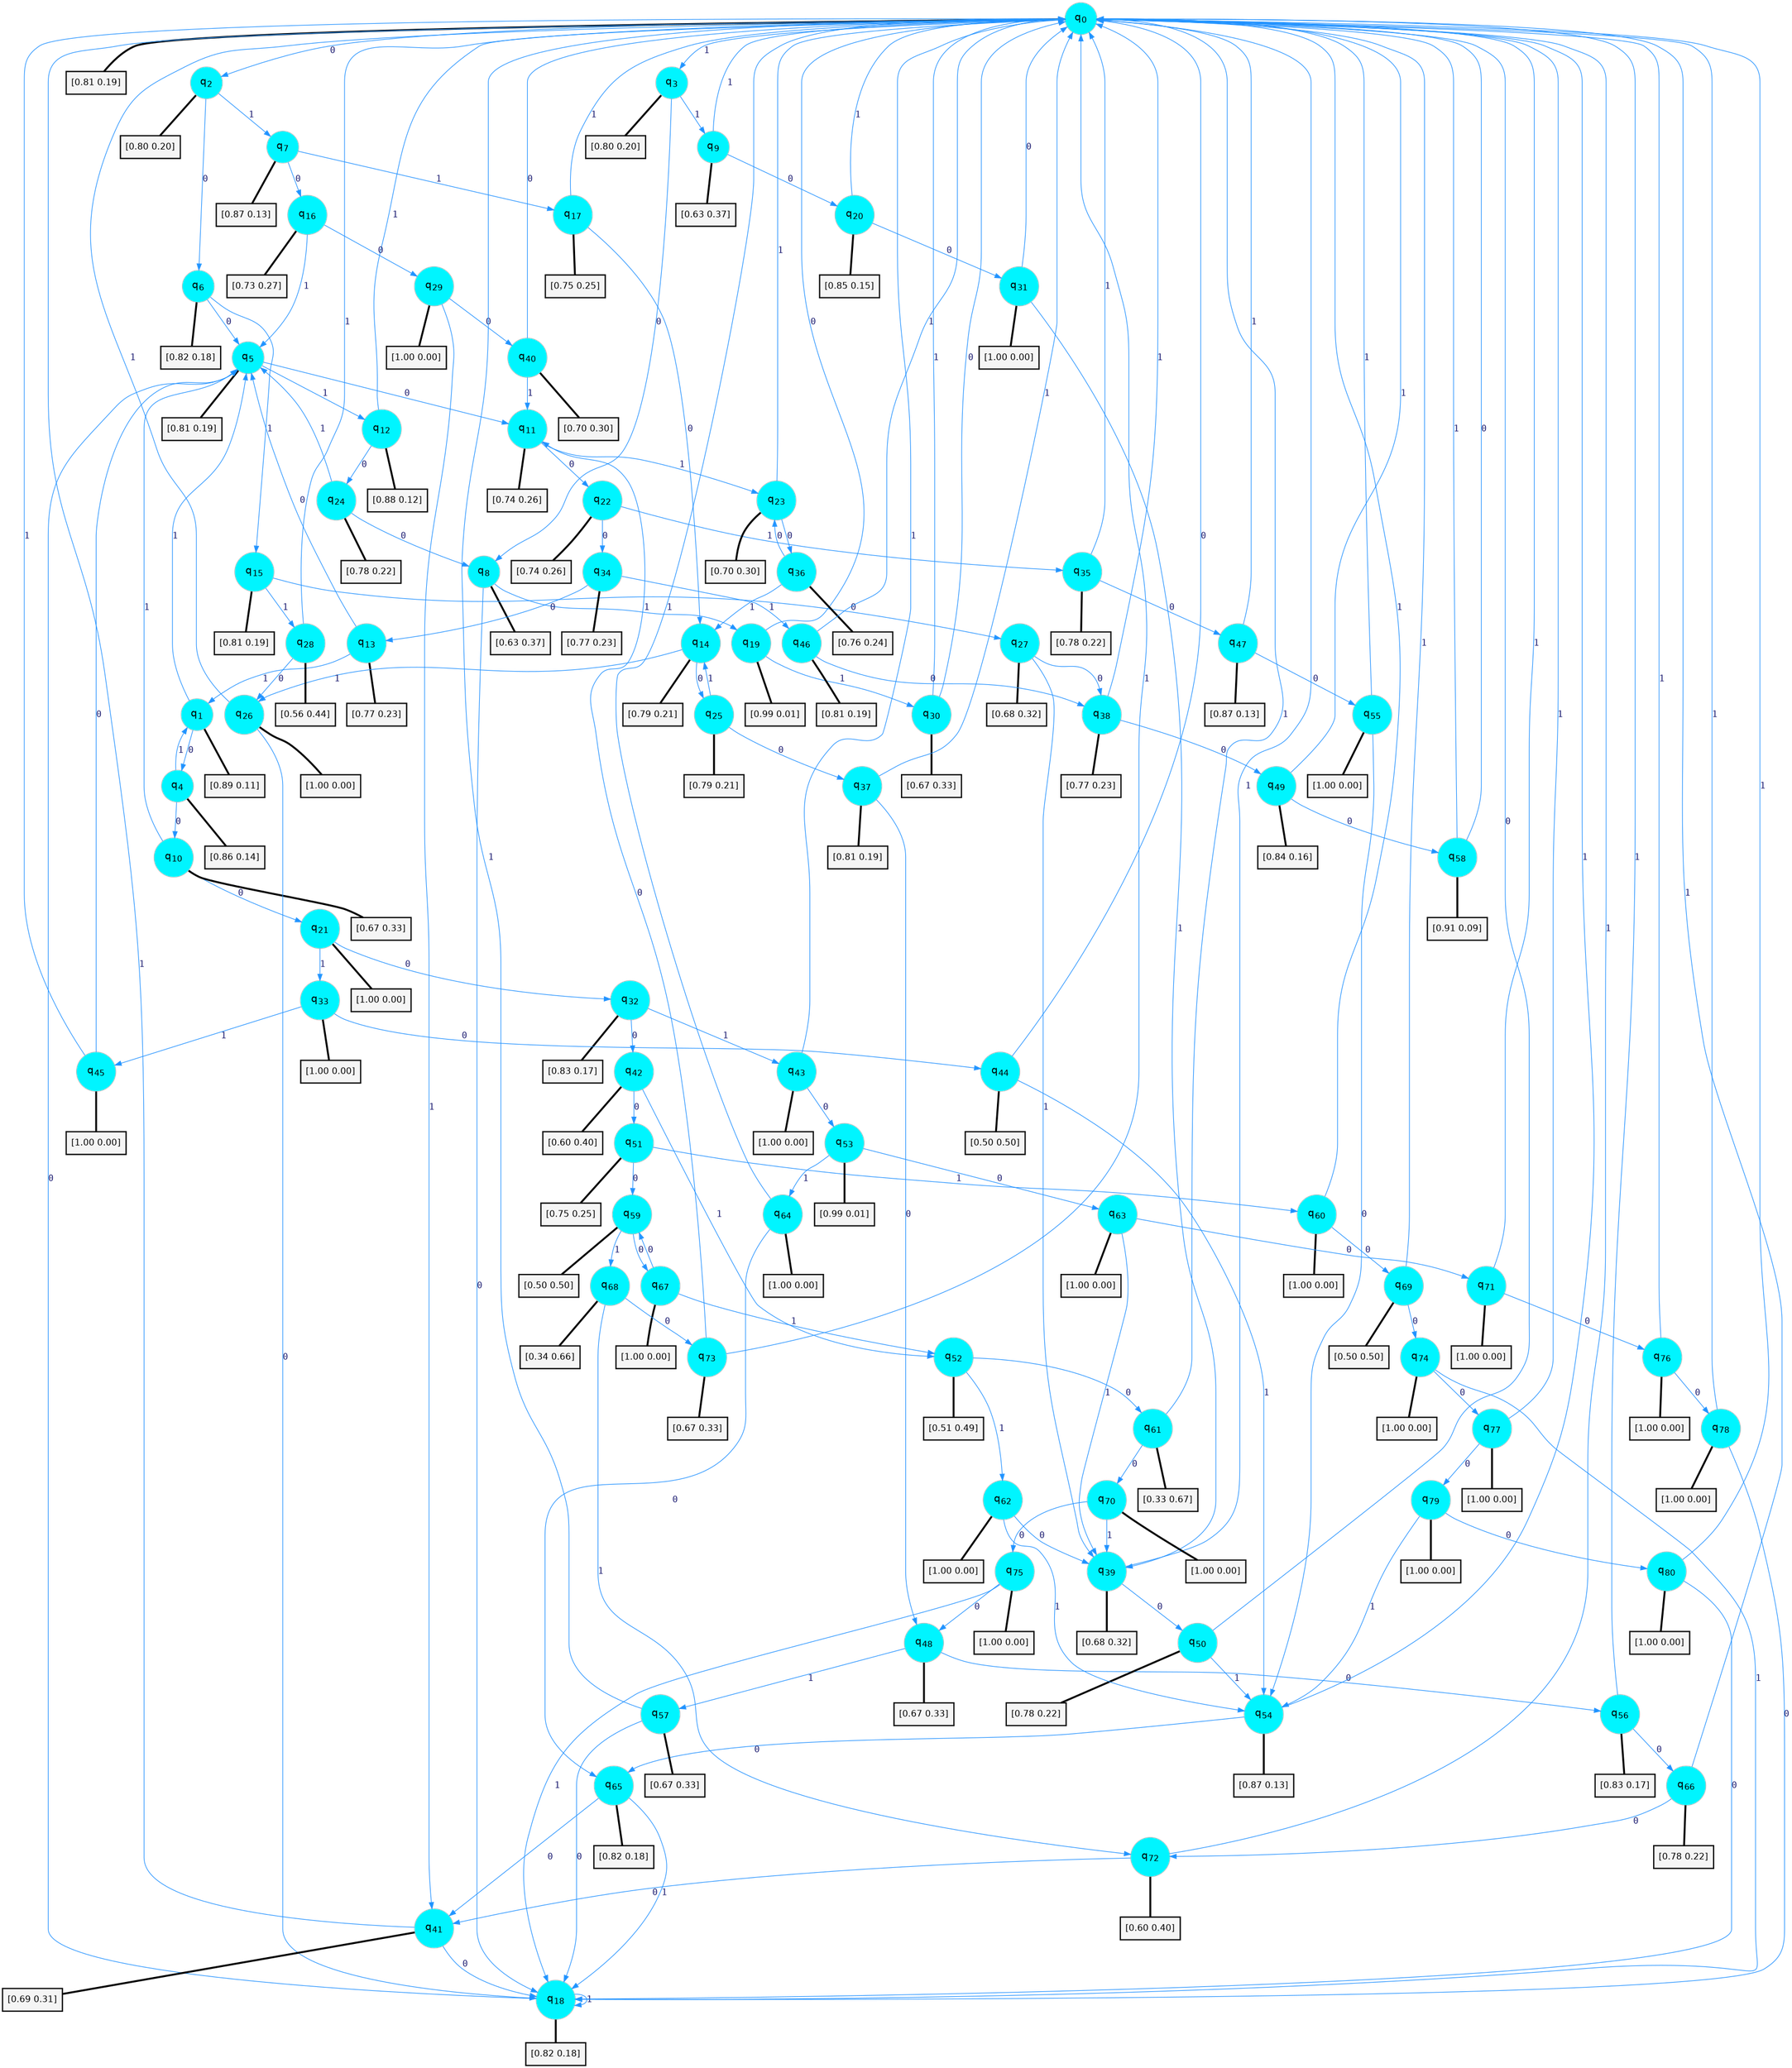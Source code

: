 digraph G {
graph [
bgcolor=transparent, dpi=300, rankdir=TD, size="40,25"];
node [
color=gray, fillcolor=turquoise1, fontcolor=black, fontname=Helvetica, fontsize=16, fontweight=bold, shape=circle, style=filled];
edge [
arrowsize=1, color=dodgerblue1, fontcolor=midnightblue, fontname=courier, fontweight=bold, penwidth=1, style=solid, weight=20];
0[label=<q<SUB>0</SUB>>];
1[label=<q<SUB>1</SUB>>];
2[label=<q<SUB>2</SUB>>];
3[label=<q<SUB>3</SUB>>];
4[label=<q<SUB>4</SUB>>];
5[label=<q<SUB>5</SUB>>];
6[label=<q<SUB>6</SUB>>];
7[label=<q<SUB>7</SUB>>];
8[label=<q<SUB>8</SUB>>];
9[label=<q<SUB>9</SUB>>];
10[label=<q<SUB>10</SUB>>];
11[label=<q<SUB>11</SUB>>];
12[label=<q<SUB>12</SUB>>];
13[label=<q<SUB>13</SUB>>];
14[label=<q<SUB>14</SUB>>];
15[label=<q<SUB>15</SUB>>];
16[label=<q<SUB>16</SUB>>];
17[label=<q<SUB>17</SUB>>];
18[label=<q<SUB>18</SUB>>];
19[label=<q<SUB>19</SUB>>];
20[label=<q<SUB>20</SUB>>];
21[label=<q<SUB>21</SUB>>];
22[label=<q<SUB>22</SUB>>];
23[label=<q<SUB>23</SUB>>];
24[label=<q<SUB>24</SUB>>];
25[label=<q<SUB>25</SUB>>];
26[label=<q<SUB>26</SUB>>];
27[label=<q<SUB>27</SUB>>];
28[label=<q<SUB>28</SUB>>];
29[label=<q<SUB>29</SUB>>];
30[label=<q<SUB>30</SUB>>];
31[label=<q<SUB>31</SUB>>];
32[label=<q<SUB>32</SUB>>];
33[label=<q<SUB>33</SUB>>];
34[label=<q<SUB>34</SUB>>];
35[label=<q<SUB>35</SUB>>];
36[label=<q<SUB>36</SUB>>];
37[label=<q<SUB>37</SUB>>];
38[label=<q<SUB>38</SUB>>];
39[label=<q<SUB>39</SUB>>];
40[label=<q<SUB>40</SUB>>];
41[label=<q<SUB>41</SUB>>];
42[label=<q<SUB>42</SUB>>];
43[label=<q<SUB>43</SUB>>];
44[label=<q<SUB>44</SUB>>];
45[label=<q<SUB>45</SUB>>];
46[label=<q<SUB>46</SUB>>];
47[label=<q<SUB>47</SUB>>];
48[label=<q<SUB>48</SUB>>];
49[label=<q<SUB>49</SUB>>];
50[label=<q<SUB>50</SUB>>];
51[label=<q<SUB>51</SUB>>];
52[label=<q<SUB>52</SUB>>];
53[label=<q<SUB>53</SUB>>];
54[label=<q<SUB>54</SUB>>];
55[label=<q<SUB>55</SUB>>];
56[label=<q<SUB>56</SUB>>];
57[label=<q<SUB>57</SUB>>];
58[label=<q<SUB>58</SUB>>];
59[label=<q<SUB>59</SUB>>];
60[label=<q<SUB>60</SUB>>];
61[label=<q<SUB>61</SUB>>];
62[label=<q<SUB>62</SUB>>];
63[label=<q<SUB>63</SUB>>];
64[label=<q<SUB>64</SUB>>];
65[label=<q<SUB>65</SUB>>];
66[label=<q<SUB>66</SUB>>];
67[label=<q<SUB>67</SUB>>];
68[label=<q<SUB>68</SUB>>];
69[label=<q<SUB>69</SUB>>];
70[label=<q<SUB>70</SUB>>];
71[label=<q<SUB>71</SUB>>];
72[label=<q<SUB>72</SUB>>];
73[label=<q<SUB>73</SUB>>];
74[label=<q<SUB>74</SUB>>];
75[label=<q<SUB>75</SUB>>];
76[label=<q<SUB>76</SUB>>];
77[label=<q<SUB>77</SUB>>];
78[label=<q<SUB>78</SUB>>];
79[label=<q<SUB>79</SUB>>];
80[label=<q<SUB>80</SUB>>];
81[label="[0.81 0.19]", shape=box,fontcolor=black, fontname=Helvetica, fontsize=14, penwidth=2, fillcolor=whitesmoke,color=black];
82[label="[0.89 0.11]", shape=box,fontcolor=black, fontname=Helvetica, fontsize=14, penwidth=2, fillcolor=whitesmoke,color=black];
83[label="[0.80 0.20]", shape=box,fontcolor=black, fontname=Helvetica, fontsize=14, penwidth=2, fillcolor=whitesmoke,color=black];
84[label="[0.80 0.20]", shape=box,fontcolor=black, fontname=Helvetica, fontsize=14, penwidth=2, fillcolor=whitesmoke,color=black];
85[label="[0.86 0.14]", shape=box,fontcolor=black, fontname=Helvetica, fontsize=14, penwidth=2, fillcolor=whitesmoke,color=black];
86[label="[0.81 0.19]", shape=box,fontcolor=black, fontname=Helvetica, fontsize=14, penwidth=2, fillcolor=whitesmoke,color=black];
87[label="[0.82 0.18]", shape=box,fontcolor=black, fontname=Helvetica, fontsize=14, penwidth=2, fillcolor=whitesmoke,color=black];
88[label="[0.87 0.13]", shape=box,fontcolor=black, fontname=Helvetica, fontsize=14, penwidth=2, fillcolor=whitesmoke,color=black];
89[label="[0.63 0.37]", shape=box,fontcolor=black, fontname=Helvetica, fontsize=14, penwidth=2, fillcolor=whitesmoke,color=black];
90[label="[0.63 0.37]", shape=box,fontcolor=black, fontname=Helvetica, fontsize=14, penwidth=2, fillcolor=whitesmoke,color=black];
91[label="[0.67 0.33]", shape=box,fontcolor=black, fontname=Helvetica, fontsize=14, penwidth=2, fillcolor=whitesmoke,color=black];
92[label="[0.74 0.26]", shape=box,fontcolor=black, fontname=Helvetica, fontsize=14, penwidth=2, fillcolor=whitesmoke,color=black];
93[label="[0.88 0.12]", shape=box,fontcolor=black, fontname=Helvetica, fontsize=14, penwidth=2, fillcolor=whitesmoke,color=black];
94[label="[0.77 0.23]", shape=box,fontcolor=black, fontname=Helvetica, fontsize=14, penwidth=2, fillcolor=whitesmoke,color=black];
95[label="[0.79 0.21]", shape=box,fontcolor=black, fontname=Helvetica, fontsize=14, penwidth=2, fillcolor=whitesmoke,color=black];
96[label="[0.81 0.19]", shape=box,fontcolor=black, fontname=Helvetica, fontsize=14, penwidth=2, fillcolor=whitesmoke,color=black];
97[label="[0.73 0.27]", shape=box,fontcolor=black, fontname=Helvetica, fontsize=14, penwidth=2, fillcolor=whitesmoke,color=black];
98[label="[0.75 0.25]", shape=box,fontcolor=black, fontname=Helvetica, fontsize=14, penwidth=2, fillcolor=whitesmoke,color=black];
99[label="[0.82 0.18]", shape=box,fontcolor=black, fontname=Helvetica, fontsize=14, penwidth=2, fillcolor=whitesmoke,color=black];
100[label="[0.99 0.01]", shape=box,fontcolor=black, fontname=Helvetica, fontsize=14, penwidth=2, fillcolor=whitesmoke,color=black];
101[label="[0.85 0.15]", shape=box,fontcolor=black, fontname=Helvetica, fontsize=14, penwidth=2, fillcolor=whitesmoke,color=black];
102[label="[1.00 0.00]", shape=box,fontcolor=black, fontname=Helvetica, fontsize=14, penwidth=2, fillcolor=whitesmoke,color=black];
103[label="[0.74 0.26]", shape=box,fontcolor=black, fontname=Helvetica, fontsize=14, penwidth=2, fillcolor=whitesmoke,color=black];
104[label="[0.70 0.30]", shape=box,fontcolor=black, fontname=Helvetica, fontsize=14, penwidth=2, fillcolor=whitesmoke,color=black];
105[label="[0.78 0.22]", shape=box,fontcolor=black, fontname=Helvetica, fontsize=14, penwidth=2, fillcolor=whitesmoke,color=black];
106[label="[0.79 0.21]", shape=box,fontcolor=black, fontname=Helvetica, fontsize=14, penwidth=2, fillcolor=whitesmoke,color=black];
107[label="[1.00 0.00]", shape=box,fontcolor=black, fontname=Helvetica, fontsize=14, penwidth=2, fillcolor=whitesmoke,color=black];
108[label="[0.68 0.32]", shape=box,fontcolor=black, fontname=Helvetica, fontsize=14, penwidth=2, fillcolor=whitesmoke,color=black];
109[label="[0.56 0.44]", shape=box,fontcolor=black, fontname=Helvetica, fontsize=14, penwidth=2, fillcolor=whitesmoke,color=black];
110[label="[1.00 0.00]", shape=box,fontcolor=black, fontname=Helvetica, fontsize=14, penwidth=2, fillcolor=whitesmoke,color=black];
111[label="[0.67 0.33]", shape=box,fontcolor=black, fontname=Helvetica, fontsize=14, penwidth=2, fillcolor=whitesmoke,color=black];
112[label="[1.00 0.00]", shape=box,fontcolor=black, fontname=Helvetica, fontsize=14, penwidth=2, fillcolor=whitesmoke,color=black];
113[label="[0.83 0.17]", shape=box,fontcolor=black, fontname=Helvetica, fontsize=14, penwidth=2, fillcolor=whitesmoke,color=black];
114[label="[1.00 0.00]", shape=box,fontcolor=black, fontname=Helvetica, fontsize=14, penwidth=2, fillcolor=whitesmoke,color=black];
115[label="[0.77 0.23]", shape=box,fontcolor=black, fontname=Helvetica, fontsize=14, penwidth=2, fillcolor=whitesmoke,color=black];
116[label="[0.78 0.22]", shape=box,fontcolor=black, fontname=Helvetica, fontsize=14, penwidth=2, fillcolor=whitesmoke,color=black];
117[label="[0.76 0.24]", shape=box,fontcolor=black, fontname=Helvetica, fontsize=14, penwidth=2, fillcolor=whitesmoke,color=black];
118[label="[0.81 0.19]", shape=box,fontcolor=black, fontname=Helvetica, fontsize=14, penwidth=2, fillcolor=whitesmoke,color=black];
119[label="[0.77 0.23]", shape=box,fontcolor=black, fontname=Helvetica, fontsize=14, penwidth=2, fillcolor=whitesmoke,color=black];
120[label="[0.68 0.32]", shape=box,fontcolor=black, fontname=Helvetica, fontsize=14, penwidth=2, fillcolor=whitesmoke,color=black];
121[label="[0.70 0.30]", shape=box,fontcolor=black, fontname=Helvetica, fontsize=14, penwidth=2, fillcolor=whitesmoke,color=black];
122[label="[0.69 0.31]", shape=box,fontcolor=black, fontname=Helvetica, fontsize=14, penwidth=2, fillcolor=whitesmoke,color=black];
123[label="[0.60 0.40]", shape=box,fontcolor=black, fontname=Helvetica, fontsize=14, penwidth=2, fillcolor=whitesmoke,color=black];
124[label="[1.00 0.00]", shape=box,fontcolor=black, fontname=Helvetica, fontsize=14, penwidth=2, fillcolor=whitesmoke,color=black];
125[label="[0.50 0.50]", shape=box,fontcolor=black, fontname=Helvetica, fontsize=14, penwidth=2, fillcolor=whitesmoke,color=black];
126[label="[1.00 0.00]", shape=box,fontcolor=black, fontname=Helvetica, fontsize=14, penwidth=2, fillcolor=whitesmoke,color=black];
127[label="[0.81 0.19]", shape=box,fontcolor=black, fontname=Helvetica, fontsize=14, penwidth=2, fillcolor=whitesmoke,color=black];
128[label="[0.87 0.13]", shape=box,fontcolor=black, fontname=Helvetica, fontsize=14, penwidth=2, fillcolor=whitesmoke,color=black];
129[label="[0.67 0.33]", shape=box,fontcolor=black, fontname=Helvetica, fontsize=14, penwidth=2, fillcolor=whitesmoke,color=black];
130[label="[0.84 0.16]", shape=box,fontcolor=black, fontname=Helvetica, fontsize=14, penwidth=2, fillcolor=whitesmoke,color=black];
131[label="[0.78 0.22]", shape=box,fontcolor=black, fontname=Helvetica, fontsize=14, penwidth=2, fillcolor=whitesmoke,color=black];
132[label="[0.75 0.25]", shape=box,fontcolor=black, fontname=Helvetica, fontsize=14, penwidth=2, fillcolor=whitesmoke,color=black];
133[label="[0.51 0.49]", shape=box,fontcolor=black, fontname=Helvetica, fontsize=14, penwidth=2, fillcolor=whitesmoke,color=black];
134[label="[0.99 0.01]", shape=box,fontcolor=black, fontname=Helvetica, fontsize=14, penwidth=2, fillcolor=whitesmoke,color=black];
135[label="[0.87 0.13]", shape=box,fontcolor=black, fontname=Helvetica, fontsize=14, penwidth=2, fillcolor=whitesmoke,color=black];
136[label="[1.00 0.00]", shape=box,fontcolor=black, fontname=Helvetica, fontsize=14, penwidth=2, fillcolor=whitesmoke,color=black];
137[label="[0.83 0.17]", shape=box,fontcolor=black, fontname=Helvetica, fontsize=14, penwidth=2, fillcolor=whitesmoke,color=black];
138[label="[0.67 0.33]", shape=box,fontcolor=black, fontname=Helvetica, fontsize=14, penwidth=2, fillcolor=whitesmoke,color=black];
139[label="[0.91 0.09]", shape=box,fontcolor=black, fontname=Helvetica, fontsize=14, penwidth=2, fillcolor=whitesmoke,color=black];
140[label="[0.50 0.50]", shape=box,fontcolor=black, fontname=Helvetica, fontsize=14, penwidth=2, fillcolor=whitesmoke,color=black];
141[label="[1.00 0.00]", shape=box,fontcolor=black, fontname=Helvetica, fontsize=14, penwidth=2, fillcolor=whitesmoke,color=black];
142[label="[0.33 0.67]", shape=box,fontcolor=black, fontname=Helvetica, fontsize=14, penwidth=2, fillcolor=whitesmoke,color=black];
143[label="[1.00 0.00]", shape=box,fontcolor=black, fontname=Helvetica, fontsize=14, penwidth=2, fillcolor=whitesmoke,color=black];
144[label="[1.00 0.00]", shape=box,fontcolor=black, fontname=Helvetica, fontsize=14, penwidth=2, fillcolor=whitesmoke,color=black];
145[label="[1.00 0.00]", shape=box,fontcolor=black, fontname=Helvetica, fontsize=14, penwidth=2, fillcolor=whitesmoke,color=black];
146[label="[0.82 0.18]", shape=box,fontcolor=black, fontname=Helvetica, fontsize=14, penwidth=2, fillcolor=whitesmoke,color=black];
147[label="[0.78 0.22]", shape=box,fontcolor=black, fontname=Helvetica, fontsize=14, penwidth=2, fillcolor=whitesmoke,color=black];
148[label="[1.00 0.00]", shape=box,fontcolor=black, fontname=Helvetica, fontsize=14, penwidth=2, fillcolor=whitesmoke,color=black];
149[label="[0.34 0.66]", shape=box,fontcolor=black, fontname=Helvetica, fontsize=14, penwidth=2, fillcolor=whitesmoke,color=black];
150[label="[0.50 0.50]", shape=box,fontcolor=black, fontname=Helvetica, fontsize=14, penwidth=2, fillcolor=whitesmoke,color=black];
151[label="[1.00 0.00]", shape=box,fontcolor=black, fontname=Helvetica, fontsize=14, penwidth=2, fillcolor=whitesmoke,color=black];
152[label="[1.00 0.00]", shape=box,fontcolor=black, fontname=Helvetica, fontsize=14, penwidth=2, fillcolor=whitesmoke,color=black];
153[label="[0.60 0.40]", shape=box,fontcolor=black, fontname=Helvetica, fontsize=14, penwidth=2, fillcolor=whitesmoke,color=black];
154[label="[0.67 0.33]", shape=box,fontcolor=black, fontname=Helvetica, fontsize=14, penwidth=2, fillcolor=whitesmoke,color=black];
155[label="[1.00 0.00]", shape=box,fontcolor=black, fontname=Helvetica, fontsize=14, penwidth=2, fillcolor=whitesmoke,color=black];
156[label="[1.00 0.00]", shape=box,fontcolor=black, fontname=Helvetica, fontsize=14, penwidth=2, fillcolor=whitesmoke,color=black];
157[label="[1.00 0.00]", shape=box,fontcolor=black, fontname=Helvetica, fontsize=14, penwidth=2, fillcolor=whitesmoke,color=black];
158[label="[1.00 0.00]", shape=box,fontcolor=black, fontname=Helvetica, fontsize=14, penwidth=2, fillcolor=whitesmoke,color=black];
159[label="[1.00 0.00]", shape=box,fontcolor=black, fontname=Helvetica, fontsize=14, penwidth=2, fillcolor=whitesmoke,color=black];
160[label="[1.00 0.00]", shape=box,fontcolor=black, fontname=Helvetica, fontsize=14, penwidth=2, fillcolor=whitesmoke,color=black];
161[label="[1.00 0.00]", shape=box,fontcolor=black, fontname=Helvetica, fontsize=14, penwidth=2, fillcolor=whitesmoke,color=black];
0->2 [label=0];
0->3 [label=1];
0->81 [arrowhead=none, penwidth=3,color=black];
1->4 [label=0];
1->5 [label=1];
1->82 [arrowhead=none, penwidth=3,color=black];
2->6 [label=0];
2->7 [label=1];
2->83 [arrowhead=none, penwidth=3,color=black];
3->8 [label=0];
3->9 [label=1];
3->84 [arrowhead=none, penwidth=3,color=black];
4->10 [label=0];
4->1 [label=1];
4->85 [arrowhead=none, penwidth=3,color=black];
5->11 [label=0];
5->12 [label=1];
5->86 [arrowhead=none, penwidth=3,color=black];
6->5 [label=0];
6->15 [label=1];
6->87 [arrowhead=none, penwidth=3,color=black];
7->16 [label=0];
7->17 [label=1];
7->88 [arrowhead=none, penwidth=3,color=black];
8->18 [label=0];
8->19 [label=1];
8->89 [arrowhead=none, penwidth=3,color=black];
9->20 [label=0];
9->0 [label=1];
9->90 [arrowhead=none, penwidth=3,color=black];
10->21 [label=0];
10->5 [label=1];
10->91 [arrowhead=none, penwidth=3,color=black];
11->22 [label=0];
11->23 [label=1];
11->92 [arrowhead=none, penwidth=3,color=black];
12->24 [label=0];
12->0 [label=1];
12->93 [arrowhead=none, penwidth=3,color=black];
13->5 [label=0];
13->1 [label=1];
13->94 [arrowhead=none, penwidth=3,color=black];
14->25 [label=0];
14->26 [label=1];
14->95 [arrowhead=none, penwidth=3,color=black];
15->27 [label=0];
15->28 [label=1];
15->96 [arrowhead=none, penwidth=3,color=black];
16->29 [label=0];
16->5 [label=1];
16->97 [arrowhead=none, penwidth=3,color=black];
17->14 [label=0];
17->0 [label=1];
17->98 [arrowhead=none, penwidth=3,color=black];
18->5 [label=0];
18->18 [label=1];
18->99 [arrowhead=none, penwidth=3,color=black];
19->0 [label=0];
19->30 [label=1];
19->100 [arrowhead=none, penwidth=3,color=black];
20->31 [label=0];
20->0 [label=1];
20->101 [arrowhead=none, penwidth=3,color=black];
21->32 [label=0];
21->33 [label=1];
21->102 [arrowhead=none, penwidth=3,color=black];
22->34 [label=0];
22->35 [label=1];
22->103 [arrowhead=none, penwidth=3,color=black];
23->36 [label=0];
23->0 [label=1];
23->104 [arrowhead=none, penwidth=3,color=black];
24->8 [label=0];
24->5 [label=1];
24->105 [arrowhead=none, penwidth=3,color=black];
25->37 [label=0];
25->14 [label=1];
25->106 [arrowhead=none, penwidth=3,color=black];
26->18 [label=0];
26->0 [label=1];
26->107 [arrowhead=none, penwidth=3,color=black];
27->38 [label=0];
27->39 [label=1];
27->108 [arrowhead=none, penwidth=3,color=black];
28->26 [label=0];
28->0 [label=1];
28->109 [arrowhead=none, penwidth=3,color=black];
29->40 [label=0];
29->41 [label=1];
29->110 [arrowhead=none, penwidth=3,color=black];
30->0 [label=0];
30->0 [label=1];
30->111 [arrowhead=none, penwidth=3,color=black];
31->0 [label=0];
31->39 [label=1];
31->112 [arrowhead=none, penwidth=3,color=black];
32->42 [label=0];
32->43 [label=1];
32->113 [arrowhead=none, penwidth=3,color=black];
33->44 [label=0];
33->45 [label=1];
33->114 [arrowhead=none, penwidth=3,color=black];
34->13 [label=0];
34->46 [label=1];
34->115 [arrowhead=none, penwidth=3,color=black];
35->47 [label=0];
35->0 [label=1];
35->116 [arrowhead=none, penwidth=3,color=black];
36->23 [label=0];
36->14 [label=1];
36->117 [arrowhead=none, penwidth=3,color=black];
37->48 [label=0];
37->0 [label=1];
37->118 [arrowhead=none, penwidth=3,color=black];
38->49 [label=0];
38->0 [label=1];
38->119 [arrowhead=none, penwidth=3,color=black];
39->50 [label=0];
39->0 [label=1];
39->120 [arrowhead=none, penwidth=3,color=black];
40->0 [label=0];
40->11 [label=1];
40->121 [arrowhead=none, penwidth=3,color=black];
41->18 [label=0];
41->0 [label=1];
41->122 [arrowhead=none, penwidth=3,color=black];
42->51 [label=0];
42->52 [label=1];
42->123 [arrowhead=none, penwidth=3,color=black];
43->53 [label=0];
43->0 [label=1];
43->124 [arrowhead=none, penwidth=3,color=black];
44->0 [label=0];
44->54 [label=1];
44->125 [arrowhead=none, penwidth=3,color=black];
45->5 [label=0];
45->0 [label=1];
45->126 [arrowhead=none, penwidth=3,color=black];
46->38 [label=0];
46->0 [label=1];
46->127 [arrowhead=none, penwidth=3,color=black];
47->55 [label=0];
47->0 [label=1];
47->128 [arrowhead=none, penwidth=3,color=black];
48->56 [label=0];
48->57 [label=1];
48->129 [arrowhead=none, penwidth=3,color=black];
49->58 [label=0];
49->0 [label=1];
49->130 [arrowhead=none, penwidth=3,color=black];
50->0 [label=0];
50->54 [label=1];
50->131 [arrowhead=none, penwidth=3,color=black];
51->59 [label=0];
51->60 [label=1];
51->132 [arrowhead=none, penwidth=3,color=black];
52->61 [label=0];
52->62 [label=1];
52->133 [arrowhead=none, penwidth=3,color=black];
53->63 [label=0];
53->64 [label=1];
53->134 [arrowhead=none, penwidth=3,color=black];
54->65 [label=0];
54->0 [label=1];
54->135 [arrowhead=none, penwidth=3,color=black];
55->54 [label=0];
55->0 [label=1];
55->136 [arrowhead=none, penwidth=3,color=black];
56->66 [label=0];
56->0 [label=1];
56->137 [arrowhead=none, penwidth=3,color=black];
57->18 [label=0];
57->0 [label=1];
57->138 [arrowhead=none, penwidth=3,color=black];
58->0 [label=0];
58->0 [label=1];
58->139 [arrowhead=none, penwidth=3,color=black];
59->67 [label=0];
59->68 [label=1];
59->140 [arrowhead=none, penwidth=3,color=black];
60->69 [label=0];
60->0 [label=1];
60->141 [arrowhead=none, penwidth=3,color=black];
61->70 [label=0];
61->0 [label=1];
61->142 [arrowhead=none, penwidth=3,color=black];
62->39 [label=0];
62->54 [label=1];
62->143 [arrowhead=none, penwidth=3,color=black];
63->71 [label=0];
63->39 [label=1];
63->144 [arrowhead=none, penwidth=3,color=black];
64->65 [label=0];
64->0 [label=1];
64->145 [arrowhead=none, penwidth=3,color=black];
65->41 [label=0];
65->18 [label=1];
65->146 [arrowhead=none, penwidth=3,color=black];
66->72 [label=0];
66->0 [label=1];
66->147 [arrowhead=none, penwidth=3,color=black];
67->59 [label=0];
67->52 [label=1];
67->148 [arrowhead=none, penwidth=3,color=black];
68->73 [label=0];
68->72 [label=1];
68->149 [arrowhead=none, penwidth=3,color=black];
69->74 [label=0];
69->0 [label=1];
69->150 [arrowhead=none, penwidth=3,color=black];
70->75 [label=0];
70->39 [label=1];
70->151 [arrowhead=none, penwidth=3,color=black];
71->76 [label=0];
71->0 [label=1];
71->152 [arrowhead=none, penwidth=3,color=black];
72->41 [label=0];
72->0 [label=1];
72->153 [arrowhead=none, penwidth=3,color=black];
73->11 [label=0];
73->0 [label=1];
73->154 [arrowhead=none, penwidth=3,color=black];
74->77 [label=0];
74->18 [label=1];
74->155 [arrowhead=none, penwidth=3,color=black];
75->48 [label=0];
75->18 [label=1];
75->156 [arrowhead=none, penwidth=3,color=black];
76->78 [label=0];
76->0 [label=1];
76->157 [arrowhead=none, penwidth=3,color=black];
77->79 [label=0];
77->0 [label=1];
77->158 [arrowhead=none, penwidth=3,color=black];
78->18 [label=0];
78->0 [label=1];
78->159 [arrowhead=none, penwidth=3,color=black];
79->80 [label=0];
79->54 [label=1];
79->160 [arrowhead=none, penwidth=3,color=black];
80->18 [label=0];
80->0 [label=1];
80->161 [arrowhead=none, penwidth=3,color=black];
}

